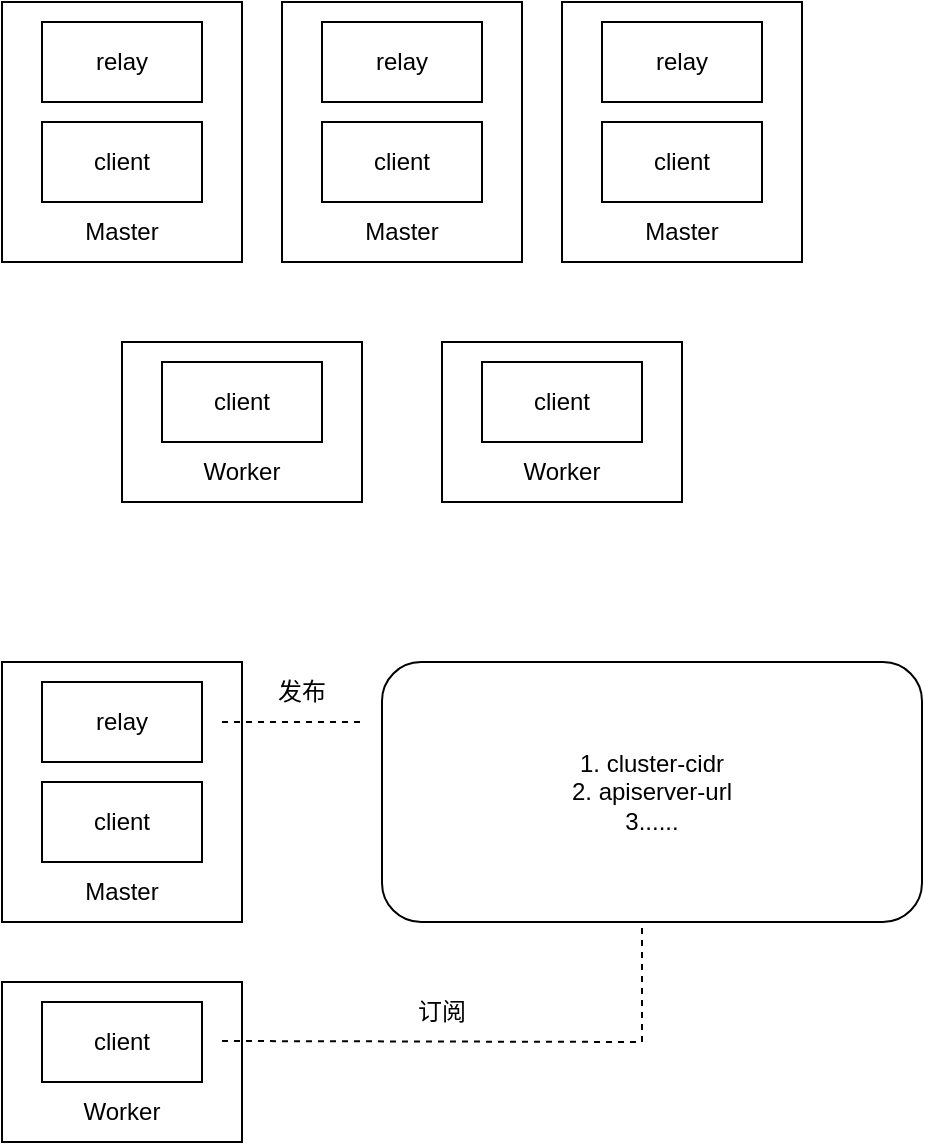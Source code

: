 <mxfile version="20.0.3" type="github">
  <diagram id="B_DjExDL2qYPsGoy_gMI" name="Page-1">
    <mxGraphModel dx="1426" dy="679" grid="1" gridSize="10" guides="1" tooltips="1" connect="1" arrows="1" fold="1" page="1" pageScale="1" pageWidth="827" pageHeight="1169" math="0" shadow="0">
      <root>
        <mxCell id="0" />
        <mxCell id="1" parent="0" />
        <mxCell id="NzvX1QOIYWAPpTEqBvrk-7" value="" style="rounded=0;whiteSpace=wrap;html=1;" vertex="1" parent="1">
          <mxGeometry x="180" y="150" width="120" height="130" as="geometry" />
        </mxCell>
        <mxCell id="NzvX1QOIYWAPpTEqBvrk-1" value="relay" style="rounded=0;whiteSpace=wrap;html=1;" vertex="1" parent="1">
          <mxGeometry x="200" y="160" width="80" height="40" as="geometry" />
        </mxCell>
        <mxCell id="NzvX1QOIYWAPpTEqBvrk-4" value="client" style="rounded=0;whiteSpace=wrap;html=1;" vertex="1" parent="1">
          <mxGeometry x="200" y="210" width="80" height="40" as="geometry" />
        </mxCell>
        <mxCell id="NzvX1QOIYWAPpTEqBvrk-9" value="Master" style="text;html=1;strokeColor=none;fillColor=none;align=center;verticalAlign=middle;whiteSpace=wrap;rounded=0;" vertex="1" parent="1">
          <mxGeometry x="210" y="250" width="60" height="30" as="geometry" />
        </mxCell>
        <mxCell id="NzvX1QOIYWAPpTEqBvrk-10" value="" style="rounded=0;whiteSpace=wrap;html=1;" vertex="1" parent="1">
          <mxGeometry x="320" y="150" width="120" height="130" as="geometry" />
        </mxCell>
        <mxCell id="NzvX1QOIYWAPpTEqBvrk-11" value="relay" style="rounded=0;whiteSpace=wrap;html=1;" vertex="1" parent="1">
          <mxGeometry x="340" y="160" width="80" height="40" as="geometry" />
        </mxCell>
        <mxCell id="NzvX1QOIYWAPpTEqBvrk-12" value="client" style="rounded=0;whiteSpace=wrap;html=1;" vertex="1" parent="1">
          <mxGeometry x="340" y="210" width="80" height="40" as="geometry" />
        </mxCell>
        <mxCell id="NzvX1QOIYWAPpTEqBvrk-13" value="Master" style="text;html=1;strokeColor=none;fillColor=none;align=center;verticalAlign=middle;whiteSpace=wrap;rounded=0;" vertex="1" parent="1">
          <mxGeometry x="350" y="250" width="60" height="30" as="geometry" />
        </mxCell>
        <mxCell id="NzvX1QOIYWAPpTEqBvrk-14" value="" style="rounded=0;whiteSpace=wrap;html=1;" vertex="1" parent="1">
          <mxGeometry x="460" y="150" width="120" height="130" as="geometry" />
        </mxCell>
        <mxCell id="NzvX1QOIYWAPpTEqBvrk-15" value="relay" style="rounded=0;whiteSpace=wrap;html=1;" vertex="1" parent="1">
          <mxGeometry x="480" y="160" width="80" height="40" as="geometry" />
        </mxCell>
        <mxCell id="NzvX1QOIYWAPpTEqBvrk-16" value="client" style="rounded=0;whiteSpace=wrap;html=1;" vertex="1" parent="1">
          <mxGeometry x="480" y="210" width="80" height="40" as="geometry" />
        </mxCell>
        <mxCell id="NzvX1QOIYWAPpTEqBvrk-17" value="Master" style="text;html=1;strokeColor=none;fillColor=none;align=center;verticalAlign=middle;whiteSpace=wrap;rounded=0;" vertex="1" parent="1">
          <mxGeometry x="490" y="250" width="60" height="30" as="geometry" />
        </mxCell>
        <mxCell id="NzvX1QOIYWAPpTEqBvrk-18" value="" style="rounded=0;whiteSpace=wrap;html=1;" vertex="1" parent="1">
          <mxGeometry x="240" y="320" width="120" height="80" as="geometry" />
        </mxCell>
        <mxCell id="NzvX1QOIYWAPpTEqBvrk-19" value="client" style="rounded=0;whiteSpace=wrap;html=1;" vertex="1" parent="1">
          <mxGeometry x="260" y="330" width="80" height="40" as="geometry" />
        </mxCell>
        <mxCell id="NzvX1QOIYWAPpTEqBvrk-20" value="Worker" style="text;html=1;strokeColor=none;fillColor=none;align=center;verticalAlign=middle;whiteSpace=wrap;rounded=0;" vertex="1" parent="1">
          <mxGeometry x="270" y="370" width="60" height="30" as="geometry" />
        </mxCell>
        <mxCell id="NzvX1QOIYWAPpTEqBvrk-21" value="" style="rounded=0;whiteSpace=wrap;html=1;" vertex="1" parent="1">
          <mxGeometry x="400" y="320" width="120" height="80" as="geometry" />
        </mxCell>
        <mxCell id="NzvX1QOIYWAPpTEqBvrk-22" value="client" style="rounded=0;whiteSpace=wrap;html=1;" vertex="1" parent="1">
          <mxGeometry x="420" y="330" width="80" height="40" as="geometry" />
        </mxCell>
        <mxCell id="NzvX1QOIYWAPpTEqBvrk-23" value="Worker" style="text;html=1;strokeColor=none;fillColor=none;align=center;verticalAlign=middle;whiteSpace=wrap;rounded=0;" vertex="1" parent="1">
          <mxGeometry x="430" y="370" width="60" height="30" as="geometry" />
        </mxCell>
        <mxCell id="NzvX1QOIYWAPpTEqBvrk-24" value="" style="rounded=0;whiteSpace=wrap;html=1;" vertex="1" parent="1">
          <mxGeometry x="180" y="480" width="120" height="130" as="geometry" />
        </mxCell>
        <mxCell id="NzvX1QOIYWAPpTEqBvrk-25" value="relay" style="rounded=0;whiteSpace=wrap;html=1;" vertex="1" parent="1">
          <mxGeometry x="200" y="490" width="80" height="40" as="geometry" />
        </mxCell>
        <mxCell id="NzvX1QOIYWAPpTEqBvrk-26" value="client" style="rounded=0;whiteSpace=wrap;html=1;" vertex="1" parent="1">
          <mxGeometry x="200" y="540" width="80" height="40" as="geometry" />
        </mxCell>
        <mxCell id="NzvX1QOIYWAPpTEqBvrk-27" value="Master" style="text;html=1;strokeColor=none;fillColor=none;align=center;verticalAlign=middle;whiteSpace=wrap;rounded=0;" vertex="1" parent="1">
          <mxGeometry x="210" y="580" width="60" height="30" as="geometry" />
        </mxCell>
        <mxCell id="NzvX1QOIYWAPpTEqBvrk-29" value="1. cluster-cidr&lt;br&gt;2. apiserver-url&lt;br&gt;3......" style="rounded=1;whiteSpace=wrap;html=1;" vertex="1" parent="1">
          <mxGeometry x="370" y="480" width="270" height="130" as="geometry" />
        </mxCell>
        <mxCell id="NzvX1QOIYWAPpTEqBvrk-33" value="" style="rounded=0;whiteSpace=wrap;html=1;" vertex="1" parent="1">
          <mxGeometry x="180" y="640" width="120" height="80" as="geometry" />
        </mxCell>
        <mxCell id="NzvX1QOIYWAPpTEqBvrk-34" value="client" style="rounded=0;whiteSpace=wrap;html=1;" vertex="1" parent="1">
          <mxGeometry x="200" y="650" width="80" height="40" as="geometry" />
        </mxCell>
        <mxCell id="NzvX1QOIYWAPpTEqBvrk-35" value="Worker" style="text;html=1;strokeColor=none;fillColor=none;align=center;verticalAlign=middle;whiteSpace=wrap;rounded=0;" vertex="1" parent="1">
          <mxGeometry x="210" y="690" width="60" height="30" as="geometry" />
        </mxCell>
        <mxCell id="NzvX1QOIYWAPpTEqBvrk-38" value="" style="endArrow=none;dashed=1;html=1;rounded=0;" edge="1" parent="1">
          <mxGeometry width="50" height="50" relative="1" as="geometry">
            <mxPoint x="290" y="669.5" as="sourcePoint" />
            <mxPoint x="500" y="670" as="targetPoint" />
          </mxGeometry>
        </mxCell>
        <mxCell id="NzvX1QOIYWAPpTEqBvrk-40" value="" style="endArrow=none;dashed=1;html=1;rounded=0;" edge="1" parent="1">
          <mxGeometry width="50" height="50" relative="1" as="geometry">
            <mxPoint x="500" y="670" as="sourcePoint" />
            <mxPoint x="500" y="610" as="targetPoint" />
          </mxGeometry>
        </mxCell>
        <mxCell id="NzvX1QOIYWAPpTEqBvrk-41" value="" style="endArrow=none;dashed=1;html=1;rounded=0;" edge="1" parent="1">
          <mxGeometry width="50" height="50" relative="1" as="geometry">
            <mxPoint x="290" y="510" as="sourcePoint" />
            <mxPoint x="360" y="510" as="targetPoint" />
          </mxGeometry>
        </mxCell>
        <mxCell id="NzvX1QOIYWAPpTEqBvrk-42" value="发布" style="text;html=1;strokeColor=none;fillColor=none;align=center;verticalAlign=middle;whiteSpace=wrap;rounded=0;" vertex="1" parent="1">
          <mxGeometry x="300" y="480" width="60" height="30" as="geometry" />
        </mxCell>
        <mxCell id="NzvX1QOIYWAPpTEqBvrk-43" value="订阅" style="text;html=1;strokeColor=none;fillColor=none;align=center;verticalAlign=middle;whiteSpace=wrap;rounded=0;" vertex="1" parent="1">
          <mxGeometry x="370" y="640" width="60" height="30" as="geometry" />
        </mxCell>
      </root>
    </mxGraphModel>
  </diagram>
</mxfile>
